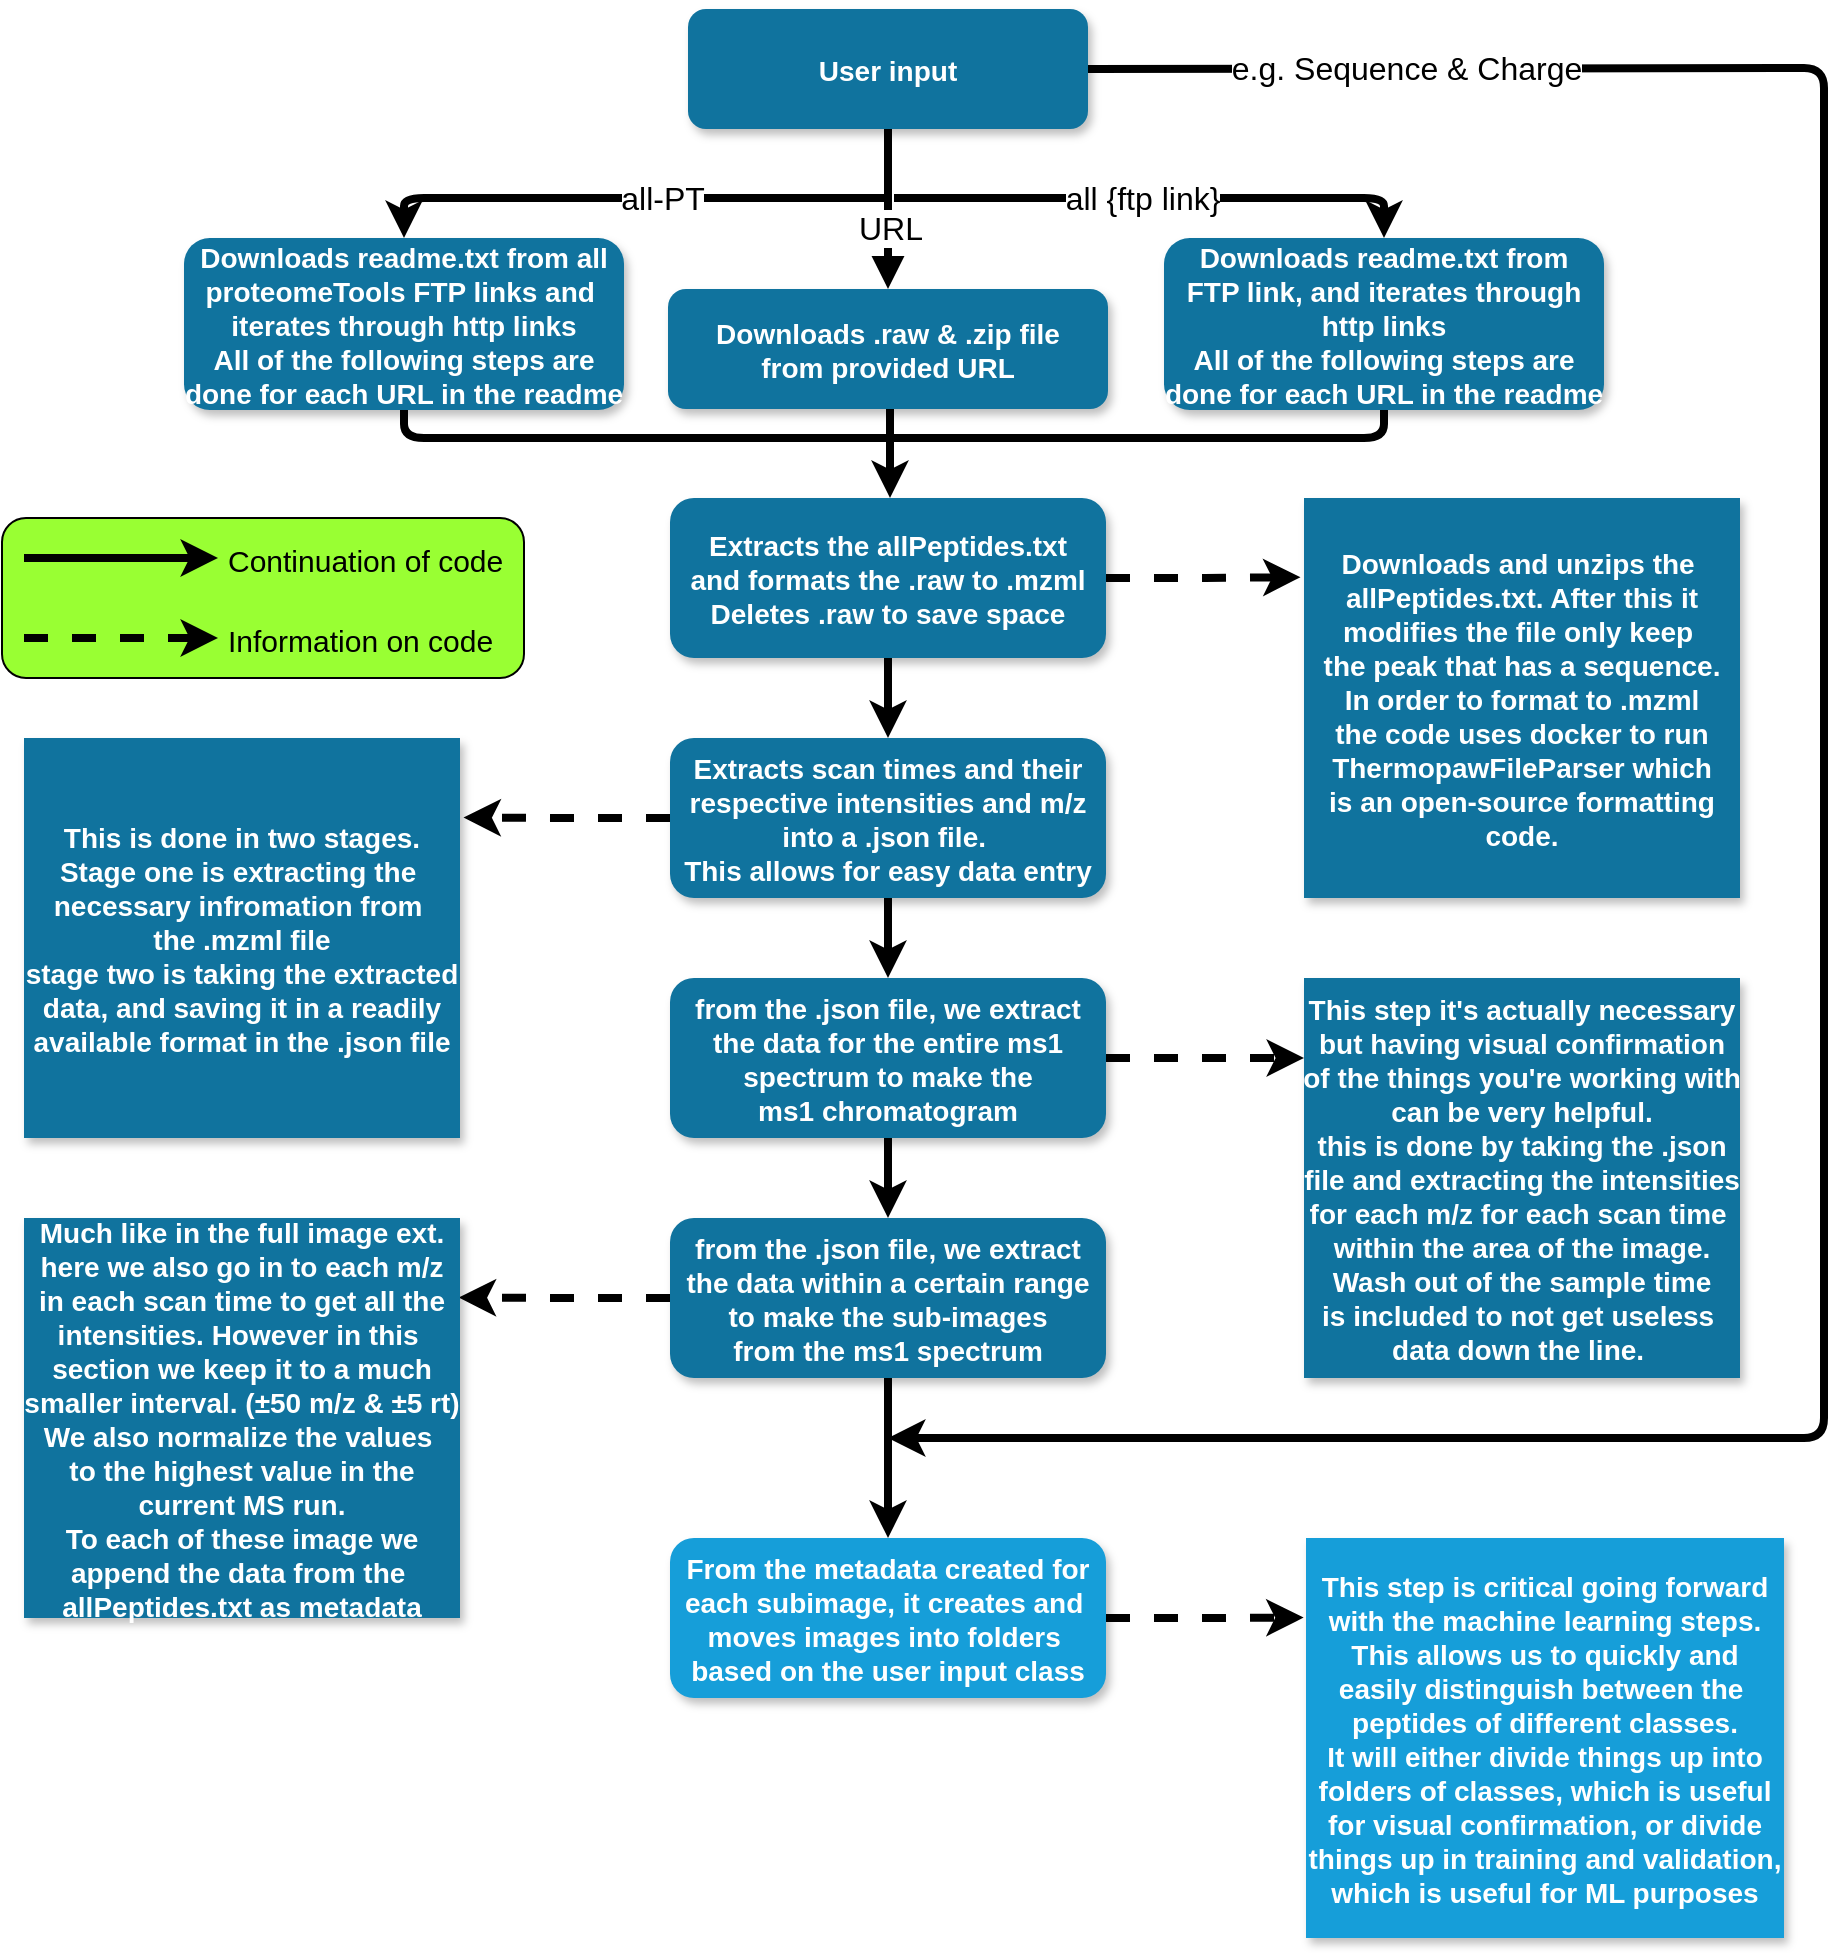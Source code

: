 <mxfile version="12.0.2" pages="1"><diagram name="Page-1" id="97916047-d0de-89f5-080d-49f4d83e522f"><mxGraphModel dx="1656" dy="880" grid="1" gridSize="10" guides="1" tooltips="1" connect="1" arrows="1" fold="1" page="1" pageScale="1.5" pageWidth="1169" pageHeight="827" background="#ffffff" math="0" shadow="0"><root><mxCell id="0"/><mxCell id="1" parent="0"/><mxCell id="iMZEjgmGGWK13KbHMNd8-34" value="" style="rounded=1;whiteSpace=wrap;html=1;gradientColor=none;gradientDirection=west;fillColor=#99FF33;" vertex="1" parent="1"><mxGeometry x="329" y="460" width="261" height="80" as="geometry"/></mxCell><mxCell id="2" value="User input" style="rounded=1;fillColor=#10739E;strokeColor=none;shadow=1;gradientColor=none;fontStyle=1;fontColor=#FFFFFF;fontSize=14;" parent="1" vertex="1"><mxGeometry x="672" y="205.5" width="200" height="60" as="geometry"/></mxCell><mxCell id="3" value="Downloads .raw &amp; .zip file&#10;from provided URL" style="rounded=1;fillColor=#10739E;strokeColor=none;shadow=1;gradientColor=none;fontStyle=1;fontColor=#FFFFFF;fontSize=14;" parent="1" vertex="1"><mxGeometry x="662" y="345.5" width="220" height="60" as="geometry"/></mxCell><mxCell id="29" value="" style="edgeStyle=elbowEdgeStyle;elbow=vertical;strokeWidth=4;endArrow=block;endFill=1;fontStyle=1;strokeColor=#000000;" parent="1" source="2" target="3" edge="1"><mxGeometry x="22" y="165.5" width="100" height="100" as="geometry"><mxPoint x="22" y="265.5" as="sourcePoint"/><mxPoint x="122" y="165.5" as="targetPoint"/></mxGeometry></mxCell><mxCell id="bfiJc7mXGSL_-6iREamU-61" value="&lt;font style=&quot;font-size: 16px;&quot;&gt;URL&lt;/font&gt;" style="text;html=1;resizable=0;points=[];align=center;verticalAlign=middle;labelBackgroundColor=#ffffff;fontSize=16;" parent="29" vertex="1" connectable="0"><mxGeometry relative="1" as="geometry"><mxPoint x="1" y="9" as="offset"/></mxGeometry></mxCell><mxCell id="bfiJc7mXGSL_-6iREamU-55" value="" style="endArrow=classic;html=1;strokeWidth=4;" parent="1" edge="1"><mxGeometry width="50" height="50" relative="1" as="geometry"><mxPoint x="775" y="300" as="sourcePoint"/><mxPoint x="1020" y="320" as="targetPoint"/><Array as="points"><mxPoint x="1020" y="300"/></Array></mxGeometry></mxCell><mxCell id="bfiJc7mXGSL_-6iREamU-60" value="&lt;font style=&quot;font-size: 16px&quot;&gt;all {ftp link}&lt;/font&gt;" style="text;html=1;resizable=0;points=[];align=center;verticalAlign=middle;labelBackgroundColor=#ffffff;fontSize=16;" parent="bfiJc7mXGSL_-6iREamU-55" vertex="1" connectable="0"><mxGeometry x="-0.125" y="3" relative="1" as="geometry"><mxPoint x="8" y="3" as="offset"/></mxGeometry></mxCell><mxCell id="bfiJc7mXGSL_-6iREamU-56" value="" style="endArrow=classic;html=1;strokeWidth=4;" parent="1" edge="1"><mxGeometry width="50" height="50" relative="1" as="geometry"><mxPoint x="772" y="300" as="sourcePoint"/><mxPoint x="530" y="320" as="targetPoint"/><Array as="points"><mxPoint x="530" y="300"/></Array></mxGeometry></mxCell><mxCell id="bfiJc7mXGSL_-6iREamU-58" value="&lt;font style=&quot;font-size: 16px;&quot;&gt;all-PT&lt;/font&gt;" style="text;html=1;resizable=0;points=[];align=center;verticalAlign=middle;labelBackgroundColor=#ffffff;fontSize=16;" parent="bfiJc7mXGSL_-6iREamU-56" vertex="1" connectable="0"><mxGeometry x="0.327" y="1" relative="1" as="geometry"><mxPoint x="61" y="-1" as="offset"/></mxGeometry></mxCell><mxCell id="bfiJc7mXGSL_-6iREamU-62" value="Downloads readme.txt from&#10;FTP link, and iterates through&#10;http links&#10;All of the following steps are&#10;done for each URL in the readme" style="rounded=1;fillColor=#10739E;strokeColor=none;shadow=1;gradientColor=none;fontStyle=1;fontColor=#FFFFFF;fontSize=14;" parent="1" vertex="1"><mxGeometry x="910" y="320" width="220" height="86" as="geometry"/></mxCell><mxCell id="bfiJc7mXGSL_-6iREamU-63" value="Downloads readme.txt from all&#10;proteomeTools FTP links and &#10;iterates through http links&#10;All of the following steps are&#10;done for each URL in the readme" style="rounded=1;fillColor=#10739E;strokeColor=none;shadow=1;gradientColor=none;fontStyle=1;fontColor=#FFFFFF;fontSize=14;" parent="1" vertex="1"><mxGeometry x="420" y="320" width="220" height="86" as="geometry"/></mxCell><mxCell id="bfiJc7mXGSL_-6iREamU-66" value="" style="endArrow=classic;html=1;strokeWidth=4;fontSize=18;exitX=0.5;exitY=1;exitDx=0;exitDy=0;" parent="1" edge="1"><mxGeometry width="50" height="50" relative="1" as="geometry"><mxPoint x="773.0" y="405.5" as="sourcePoint"/><mxPoint x="773" y="450" as="targetPoint"/></mxGeometry></mxCell><mxCell id="bfiJc7mXGSL_-6iREamU-68" value="" style="endArrow=none;html=1;strokeColor=#000000;strokeWidth=4;fontSize=18;exitX=0.5;exitY=1;exitDx=0;exitDy=0;" parent="1" source="bfiJc7mXGSL_-6iREamU-63" edge="1"><mxGeometry width="50" height="50" relative="1" as="geometry"><mxPoint x="390" y="720" as="sourcePoint"/><mxPoint x="770" y="420" as="targetPoint"/><Array as="points"><mxPoint x="530" y="420"/></Array></mxGeometry></mxCell><mxCell id="bfiJc7mXGSL_-6iREamU-69" value="" style="endArrow=none;html=1;strokeColor=#000000;strokeWidth=4;fontSize=18;exitX=0.5;exitY=1;exitDx=0;exitDy=0;" parent="1" source="bfiJc7mXGSL_-6iREamU-62" edge="1"><mxGeometry width="50" height="50" relative="1" as="geometry"><mxPoint x="772" y="405.5" as="sourcePoint"/><mxPoint x="770" y="420" as="targetPoint"/><Array as="points"><mxPoint x="1020" y="420"/></Array></mxGeometry></mxCell><mxCell id="aPxH5SmYNB5ruEh-m3or-87" style="edgeStyle=orthogonalEdgeStyle;rounded=0;orthogonalLoop=1;jettySize=auto;html=1;exitX=1;exitY=0.5;exitDx=0;exitDy=0;entryX=-0.008;entryY=0.198;entryDx=0;entryDy=0;entryPerimeter=0;strokeWidth=4;fontSize=16;dashed=1;" parent="1" source="bfiJc7mXGSL_-6iREamU-70" target="aPxH5SmYNB5ruEh-m3or-32" edge="1"><mxGeometry relative="1" as="geometry"/></mxCell><mxCell id="bfiJc7mXGSL_-6iREamU-70" value="Extracts the allPeptides.txt&#10;and formats the .raw to .mzml&#10;Deletes .raw to save space" style="rounded=1;fillColor=#10739E;strokeColor=none;shadow=1;gradientColor=none;fontStyle=1;fontColor=#FFFFFF;fontSize=14;" parent="1" vertex="1"><mxGeometry x="663" y="450" width="218" height="80" as="geometry"/></mxCell><mxCell id="bfiJc7mXGSL_-6iREamU-74" value="" style="endArrow=classic;html=1;strokeColor=#000000;strokeWidth=4;fontSize=18;exitX=0.5;exitY=1;exitDx=0;exitDy=0;" parent="1" edge="1"><mxGeometry width="50" height="50" relative="1" as="geometry"><mxPoint x="772" y="530" as="sourcePoint"/><mxPoint x="772" y="570" as="targetPoint"/></mxGeometry></mxCell><mxCell id="aPxH5SmYNB5ruEh-m3or-89" style="edgeStyle=orthogonalEdgeStyle;rounded=0;orthogonalLoop=1;jettySize=auto;html=1;exitX=0;exitY=0.5;exitDx=0;exitDy=0;entryX=1.008;entryY=0.199;entryDx=0;entryDy=0;entryPerimeter=0;dashed=1;strokeWidth=4;fontSize=16;" parent="1" source="bfiJc7mXGSL_-6iREamU-78" target="aPxH5SmYNB5ruEh-m3or-36" edge="1"><mxGeometry relative="1" as="geometry"/></mxCell><mxCell id="bfiJc7mXGSL_-6iREamU-78" value="Extracts scan times and their&#10;respective intensities and m/z&#10;into a .json file. &#10;This allows for easy data entry" style="rounded=1;fillColor=#10739E;strokeColor=none;shadow=1;gradientColor=none;fontStyle=1;fontColor=#FFFFFF;fontSize=14;" parent="1" vertex="1"><mxGeometry x="663" y="570" width="218" height="80" as="geometry"/></mxCell><mxCell id="bfiJc7mXGSL_-6iREamU-79" value="" style="endArrow=classic;html=1;strokeColor=#000000;strokeWidth=4;fontSize=18;exitX=0.5;exitY=1;exitDx=0;exitDy=0;" parent="1" edge="1"><mxGeometry width="50" height="50" relative="1" as="geometry"><mxPoint x="772" y="650" as="sourcePoint"/><mxPoint x="772" y="690" as="targetPoint"/></mxGeometry></mxCell><mxCell id="aPxH5SmYNB5ruEh-m3or-91" style="edgeStyle=orthogonalEdgeStyle;rounded=0;orthogonalLoop=1;jettySize=auto;html=1;exitX=1;exitY=0.5;exitDx=0;exitDy=0;dashed=1;strokeWidth=4;fontSize=16;" parent="1" source="bfiJc7mXGSL_-6iREamU-80" edge="1"><mxGeometry relative="1" as="geometry"><mxPoint x="980" y="730" as="targetPoint"/></mxGeometry></mxCell><mxCell id="bfiJc7mXGSL_-6iREamU-80" value="from the .json file, we extract&#10;the data for the entire ms1 &#10;spectrum to make the &#10;ms1 chromatogram" style="rounded=1;fillColor=#10739E;strokeColor=none;shadow=1;gradientColor=none;fontStyle=1;fontColor=#FFFFFF;fontSize=14;" parent="1" vertex="1"><mxGeometry x="663" y="690" width="218" height="80" as="geometry"/></mxCell><mxCell id="bfiJc7mXGSL_-6iREamU-81" value="" style="endArrow=classic;html=1;strokeColor=#000000;strokeWidth=4;fontSize=18;exitX=0.5;exitY=1;exitDx=0;exitDy=0;" parent="1" edge="1"><mxGeometry width="50" height="50" relative="1" as="geometry"><mxPoint x="772" y="770" as="sourcePoint"/><mxPoint x="772" y="810" as="targetPoint"/></mxGeometry></mxCell><mxCell id="aPxH5SmYNB5ruEh-m3or-90" style="edgeStyle=orthogonalEdgeStyle;rounded=0;orthogonalLoop=1;jettySize=auto;html=1;exitX=0;exitY=0.5;exitDx=0;exitDy=0;entryX=0.997;entryY=0.199;entryDx=0;entryDy=0;entryPerimeter=0;dashed=1;strokeWidth=4;fontSize=16;" parent="1" source="aPxH5SmYNB5ruEh-m3or-29" target="aPxH5SmYNB5ruEh-m3or-38" edge="1"><mxGeometry relative="1" as="geometry"/></mxCell><mxCell id="aPxH5SmYNB5ruEh-m3or-29" value="from the .json file, we extract&#10;the data within a certain range&#10;to make the sub-images&#10;from the ms1 spectrum" style="rounded=1;fillColor=#10739E;strokeColor=none;shadow=1;gradientColor=none;fontStyle=1;fontColor=#FFFFFF;fontSize=14;" parent="1" vertex="1"><mxGeometry x="663" y="810" width="218" height="80" as="geometry"/></mxCell><mxCell id="aPxH5SmYNB5ruEh-m3or-32" value="Downloads and unzips the &#10;allPeptides.txt. After this it&#10;modifies the file only keep &#10;the peak that has a sequence.&#10;In order to format to .mzml&#10;the code uses docker to run&#10;ThermopawFileParser which&#10;is an open-source formatting&#10;code." style="rounded=0;fillColor=#10739E;strokeColor=none;shadow=1;gradientColor=none;fontStyle=1;fontColor=#FFFFFF;fontSize=14;" parent="1" vertex="1"><mxGeometry x="980" y="450" width="218" height="200" as="geometry"/></mxCell><mxCell id="aPxH5SmYNB5ruEh-m3or-35" value="This step it's actually necessary&#10;but having visual confirmation&#10;of the things you're working with&#10;can be very helpful.&#10;this is done by taking the .json&#10;file and extracting the intensities&#10;for each m/z for each scan time &#10;within the area of the image.&#10;Wash out of the sample time&#10;is included to not get useless &#10;data down the line. " style="rounded=0;fillColor=#10739E;strokeColor=none;shadow=1;gradientColor=none;fontStyle=1;fontColor=#FFFFFF;fontSize=14;comic=0;" parent="1" vertex="1"><mxGeometry x="980" y="690" width="218" height="200" as="geometry"/></mxCell><mxCell id="aPxH5SmYNB5ruEh-m3or-36" value="This is done in two stages.&#10;Stage one is extracting the &#10;necessary infromation from &#10;the .mzml file&#10;stage two is taking the extracted&#10;data, and saving it in a readily&#10;available format in the .json file" style="rounded=0;fillColor=#10739E;strokeColor=none;shadow=1;gradientColor=none;fontStyle=1;fontColor=#FFFFFF;fontSize=14;" parent="1" vertex="1"><mxGeometry x="340" y="570" width="218" height="200" as="geometry"/></mxCell><mxCell id="aPxH5SmYNB5ruEh-m3or-38" value="Much like in the full image ext.&#10;here we also go in to each m/z&#10;in each scan time to get all the&#10;intensities. However in this &#10;section we keep it to a much&#10;smaller interval. (±50 m/z &amp; ±5 rt)&#10;We also normalize the values &#10;to the highest value in the&#10;current MS run.&#10;To each of these image we&#10;append the data from the &#10;allPeptides.txt as metadata" style="rounded=0;fillColor=#10739E;strokeColor=none;shadow=1;gradientColor=none;fontStyle=1;fontColor=#FFFFFF;fontSize=14;glass=0;comic=0;" parent="1" vertex="1"><mxGeometry x="340" y="810" width="218" height="200" as="geometry"/></mxCell><mxCell id="aPxH5SmYNB5ruEh-m3or-92" style="edgeStyle=orthogonalEdgeStyle;rounded=0;orthogonalLoop=1;jettySize=auto;html=1;exitX=1;exitY=0.5;exitDx=0;exitDy=0;entryX=-0.005;entryY=0.199;entryDx=0;entryDy=0;entryPerimeter=0;dashed=1;strokeWidth=4;fontSize=16;" parent="1" source="aPxH5SmYNB5ruEh-m3or-42" target="aPxH5SmYNB5ruEh-m3or-45" edge="1"><mxGeometry relative="1" as="geometry"/></mxCell><mxCell id="aPxH5SmYNB5ruEh-m3or-42" value="From the metadata created for&#10;each subimage, it creates and &#10;moves images into folders &#10;based on the user input class" style="rounded=1;fillColor=#169ED9;strokeColor=none;shadow=1;gradientColor=none;fontStyle=1;fontColor=#FFFFFF;fontSize=14;" parent="1" vertex="1"><mxGeometry x="663" y="970" width="218" height="80" as="geometry"/></mxCell><mxCell id="aPxH5SmYNB5ruEh-m3or-45" value="This step is critical going forward&#10;with the machine learning steps.&#10;This allows us to quickly and&#10;easily distinguish between the &#10;peptides of different classes.&#10;It will either divide things up into&#10;folders of classes, which is useful&#10;for visual confirmation, or divide&#10;things up in training and validation,&#10;which is useful for ML purposes" style="rounded=0;fillColor=#169ED9;strokeColor=none;shadow=1;gradientColor=none;fontStyle=1;fontColor=#FFFFFF;fontSize=14;" parent="1" vertex="1"><mxGeometry x="981" y="970" width="239" height="200" as="geometry"/></mxCell><mxCell id="aPxH5SmYNB5ruEh-m3or-49" value="" style="endArrow=classic;html=1;strokeWidth=4;fontSize=16;exitX=1;exitY=0.5;exitDx=0;exitDy=0;" parent="1" source="2" edge="1"><mxGeometry width="50" height="50" relative="1" as="geometry"><mxPoint x="810" y="960" as="sourcePoint"/><mxPoint x="772" y="920" as="targetPoint"/><Array as="points"><mxPoint x="1240" y="235"/><mxPoint x="1240" y="920"/></Array></mxGeometry></mxCell><mxCell id="aPxH5SmYNB5ruEh-m3or-85" value="e.g. Sequence &amp;amp; Charge" style="text;html=1;resizable=0;points=[];align=center;verticalAlign=middle;labelBackgroundColor=#ffffff;fontSize=16;" parent="aPxH5SmYNB5ruEh-m3or-49" vertex="1" connectable="0"><mxGeometry x="-0.844" y="-2" relative="1" as="geometry"><mxPoint x="40" y="-3" as="offset"/></mxGeometry></mxCell><mxCell id="aPxH5SmYNB5ruEh-m3or-51" value="" style="endArrow=classic;html=1;strokeWidth=4;fontSize=16;entryX=0.5;entryY=0;entryDx=0;entryDy=0;exitX=0.5;exitY=1;exitDx=0;exitDy=0;" parent="1" source="aPxH5SmYNB5ruEh-m3or-29" target="aPxH5SmYNB5ruEh-m3or-42" edge="1"><mxGeometry width="50" height="50" relative="1" as="geometry"><mxPoint x="722" y="1020" as="sourcePoint"/><mxPoint x="772" y="970" as="targetPoint"/></mxGeometry></mxCell><mxCell id="iMZEjgmGGWK13KbHMNd8-29" style="edgeStyle=orthogonalEdgeStyle;rounded=0;orthogonalLoop=1;jettySize=auto;html=1;exitX=1;exitY=0.5;exitDx=0;exitDy=0;entryX=-0.008;entryY=0.198;entryDx=0;entryDy=0;entryPerimeter=0;strokeWidth=4;fontSize=16;" edge="1" parent="1"><mxGeometry relative="1" as="geometry"><mxPoint x="340" y="480" as="sourcePoint"/><mxPoint x="437" y="480" as="targetPoint"/></mxGeometry></mxCell><mxCell id="iMZEjgmGGWK13KbHMNd8-30" style="edgeStyle=orthogonalEdgeStyle;rounded=0;orthogonalLoop=1;jettySize=auto;html=1;exitX=1;exitY=0.5;exitDx=0;exitDy=0;entryX=-0.008;entryY=0.198;entryDx=0;entryDy=0;entryPerimeter=0;strokeWidth=4;fontSize=16;dashed=1;" edge="1" parent="1"><mxGeometry relative="1" as="geometry"><mxPoint x="340" y="520" as="sourcePoint"/><mxPoint x="437" y="520" as="targetPoint"/></mxGeometry></mxCell><mxCell id="iMZEjgmGGWK13KbHMNd8-31" value="&lt;font style=&quot;font-size: 15px&quot;&gt;Continuation of code&lt;/font&gt;" style="text;html=1;resizable=0;points=[];autosize=1;align=left;verticalAlign=top;spacingTop=-4;" vertex="1" parent="1"><mxGeometry x="440" y="470" width="150" height="20" as="geometry"/></mxCell><mxCell id="iMZEjgmGGWK13KbHMNd8-32" value="&lt;span style=&quot;font-size: 15px&quot;&gt;Information on code&lt;/span&gt;" style="text;html=1;resizable=0;points=[];autosize=1;align=left;verticalAlign=top;spacingTop=-4;" vertex="1" parent="1"><mxGeometry x="440" y="510" width="150" height="20" as="geometry"/></mxCell></root></mxGraphModel></diagram></mxfile>